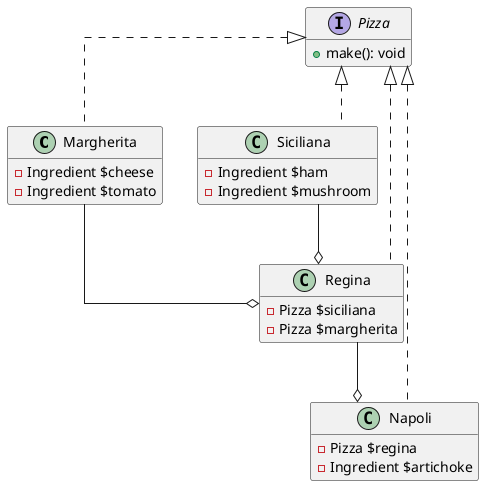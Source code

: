 @startuml

hide empty members
skinparam BackgroundColor transparent
skinparam linetype ortho

class Margherita implements Pizza {
    - Ingredient $cheese
    - Ingredient $tomato
}

class Siciliana implements Pizza {
    - Ingredient $ham
    - Ingredient $mushroom
}

class Regina implements Pizza {
    - Pizza $siciliana
    - Pizza $margherita
}

class Napoli implements Pizza {
    - Pizza $regina
    - Ingredient $artichoke
}

interface Pizza {
    + make(): void
}

Siciliana --o Regina
Margherita --o Regina
Regina --o Napoli

@enduml
